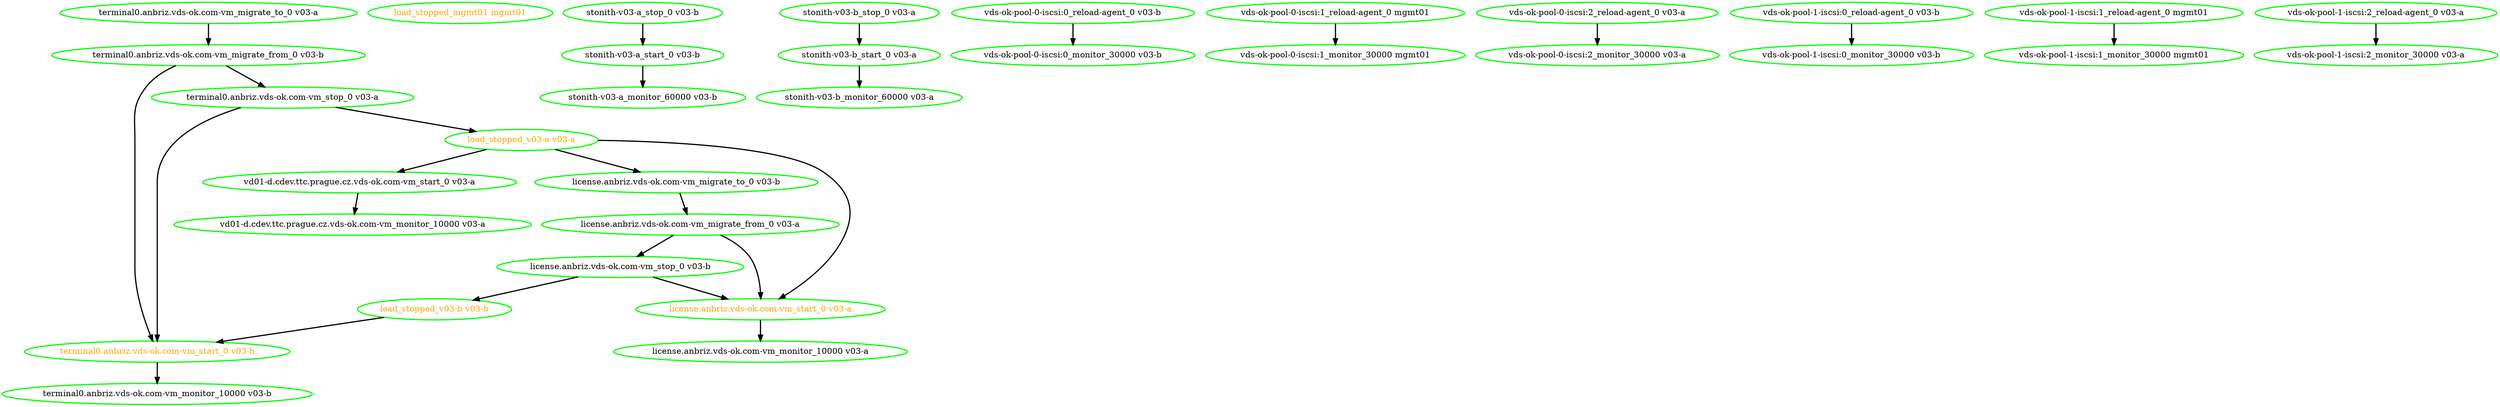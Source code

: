  digraph "g" {
"license.anbriz.vds-ok.com-vm_migrate_from_0 v03-a" -> "license.anbriz.vds-ok.com-vm_start_0 v03-a" [ style = bold]
"license.anbriz.vds-ok.com-vm_migrate_from_0 v03-a" -> "license.anbriz.vds-ok.com-vm_stop_0 v03-b" [ style = bold]
"license.anbriz.vds-ok.com-vm_migrate_from_0 v03-a" [ style=bold color="green" fontcolor="black"]
"license.anbriz.vds-ok.com-vm_migrate_to_0 v03-b" -> "license.anbriz.vds-ok.com-vm_migrate_from_0 v03-a" [ style = bold]
"license.anbriz.vds-ok.com-vm_migrate_to_0 v03-b" [ style=bold color="green" fontcolor="black"]
"license.anbriz.vds-ok.com-vm_monitor_10000 v03-a" [ style=bold color="green" fontcolor="black"]
"license.anbriz.vds-ok.com-vm_start_0 v03-a" -> "license.anbriz.vds-ok.com-vm_monitor_10000 v03-a" [ style = bold]
"license.anbriz.vds-ok.com-vm_start_0 v03-a" [ style=bold color="green" fontcolor="orange"]
"license.anbriz.vds-ok.com-vm_stop_0 v03-b" -> "license.anbriz.vds-ok.com-vm_start_0 v03-a" [ style = bold]
"license.anbriz.vds-ok.com-vm_stop_0 v03-b" -> "load_stopped_v03-b v03-b" [ style = bold]
"license.anbriz.vds-ok.com-vm_stop_0 v03-b" [ style=bold color="green" fontcolor="black"]
"load_stopped_mgmt01 mgmt01" [ style=bold color="green" fontcolor="orange"]
"load_stopped_v03-a v03-a" -> "license.anbriz.vds-ok.com-vm_migrate_to_0 v03-b" [ style = bold]
"load_stopped_v03-a v03-a" -> "license.anbriz.vds-ok.com-vm_start_0 v03-a" [ style = bold]
"load_stopped_v03-a v03-a" -> "vd01-d.cdev.ttc.prague.cz.vds-ok.com-vm_start_0 v03-a" [ style = bold]
"load_stopped_v03-a v03-a" [ style=bold color="green" fontcolor="orange"]
"load_stopped_v03-b v03-b" -> "terminal0.anbriz.vds-ok.com-vm_start_0 v03-b" [ style = bold]
"load_stopped_v03-b v03-b" [ style=bold color="green" fontcolor="orange"]
"stonith-v03-a_monitor_60000 v03-b" [ style=bold color="green" fontcolor="black"]
"stonith-v03-a_start_0 v03-b" -> "stonith-v03-a_monitor_60000 v03-b" [ style = bold]
"stonith-v03-a_start_0 v03-b" [ style=bold color="green" fontcolor="black"]
"stonith-v03-a_stop_0 v03-b" -> "stonith-v03-a_start_0 v03-b" [ style = bold]
"stonith-v03-a_stop_0 v03-b" [ style=bold color="green" fontcolor="black"]
"stonith-v03-b_monitor_60000 v03-a" [ style=bold color="green" fontcolor="black"]
"stonith-v03-b_start_0 v03-a" -> "stonith-v03-b_monitor_60000 v03-a" [ style = bold]
"stonith-v03-b_start_0 v03-a" [ style=bold color="green" fontcolor="black"]
"stonith-v03-b_stop_0 v03-a" -> "stonith-v03-b_start_0 v03-a" [ style = bold]
"stonith-v03-b_stop_0 v03-a" [ style=bold color="green" fontcolor="black"]
"terminal0.anbriz.vds-ok.com-vm_migrate_from_0 v03-b" -> "terminal0.anbriz.vds-ok.com-vm_start_0 v03-b" [ style = bold]
"terminal0.anbriz.vds-ok.com-vm_migrate_from_0 v03-b" -> "terminal0.anbriz.vds-ok.com-vm_stop_0 v03-a" [ style = bold]
"terminal0.anbriz.vds-ok.com-vm_migrate_from_0 v03-b" [ style=bold color="green" fontcolor="black"]
"terminal0.anbriz.vds-ok.com-vm_migrate_to_0 v03-a" -> "terminal0.anbriz.vds-ok.com-vm_migrate_from_0 v03-b" [ style = bold]
"terminal0.anbriz.vds-ok.com-vm_migrate_to_0 v03-a" [ style=bold color="green" fontcolor="black"]
"terminal0.anbriz.vds-ok.com-vm_monitor_10000 v03-b" [ style=bold color="green" fontcolor="black"]
"terminal0.anbriz.vds-ok.com-vm_start_0 v03-b" -> "terminal0.anbriz.vds-ok.com-vm_monitor_10000 v03-b" [ style = bold]
"terminal0.anbriz.vds-ok.com-vm_start_0 v03-b" [ style=bold color="green" fontcolor="orange"]
"terminal0.anbriz.vds-ok.com-vm_stop_0 v03-a" -> "load_stopped_v03-a v03-a" [ style = bold]
"terminal0.anbriz.vds-ok.com-vm_stop_0 v03-a" -> "terminal0.anbriz.vds-ok.com-vm_start_0 v03-b" [ style = bold]
"terminal0.anbriz.vds-ok.com-vm_stop_0 v03-a" [ style=bold color="green" fontcolor="black"]
"vd01-d.cdev.ttc.prague.cz.vds-ok.com-vm_monitor_10000 v03-a" [ style=bold color="green" fontcolor="black"]
"vd01-d.cdev.ttc.prague.cz.vds-ok.com-vm_start_0 v03-a" -> "vd01-d.cdev.ttc.prague.cz.vds-ok.com-vm_monitor_10000 v03-a" [ style = bold]
"vd01-d.cdev.ttc.prague.cz.vds-ok.com-vm_start_0 v03-a" [ style=bold color="green" fontcolor="black"]
"vds-ok-pool-0-iscsi:0_monitor_30000 v03-b" [ style=bold color="green" fontcolor="black"]
"vds-ok-pool-0-iscsi:0_reload-agent_0 v03-b" -> "vds-ok-pool-0-iscsi:0_monitor_30000 v03-b" [ style = bold]
"vds-ok-pool-0-iscsi:0_reload-agent_0 v03-b" [ style=bold color="green" fontcolor="black"]
"vds-ok-pool-0-iscsi:1_monitor_30000 mgmt01" [ style=bold color="green" fontcolor="black"]
"vds-ok-pool-0-iscsi:1_reload-agent_0 mgmt01" -> "vds-ok-pool-0-iscsi:1_monitor_30000 mgmt01" [ style = bold]
"vds-ok-pool-0-iscsi:1_reload-agent_0 mgmt01" [ style=bold color="green" fontcolor="black"]
"vds-ok-pool-0-iscsi:2_monitor_30000 v03-a" [ style=bold color="green" fontcolor="black"]
"vds-ok-pool-0-iscsi:2_reload-agent_0 v03-a" -> "vds-ok-pool-0-iscsi:2_monitor_30000 v03-a" [ style = bold]
"vds-ok-pool-0-iscsi:2_reload-agent_0 v03-a" [ style=bold color="green" fontcolor="black"]
"vds-ok-pool-1-iscsi:0_monitor_30000 v03-b" [ style=bold color="green" fontcolor="black"]
"vds-ok-pool-1-iscsi:0_reload-agent_0 v03-b" -> "vds-ok-pool-1-iscsi:0_monitor_30000 v03-b" [ style = bold]
"vds-ok-pool-1-iscsi:0_reload-agent_0 v03-b" [ style=bold color="green" fontcolor="black"]
"vds-ok-pool-1-iscsi:1_monitor_30000 mgmt01" [ style=bold color="green" fontcolor="black"]
"vds-ok-pool-1-iscsi:1_reload-agent_0 mgmt01" -> "vds-ok-pool-1-iscsi:1_monitor_30000 mgmt01" [ style = bold]
"vds-ok-pool-1-iscsi:1_reload-agent_0 mgmt01" [ style=bold color="green" fontcolor="black"]
"vds-ok-pool-1-iscsi:2_monitor_30000 v03-a" [ style=bold color="green" fontcolor="black"]
"vds-ok-pool-1-iscsi:2_reload-agent_0 v03-a" -> "vds-ok-pool-1-iscsi:2_monitor_30000 v03-a" [ style = bold]
"vds-ok-pool-1-iscsi:2_reload-agent_0 v03-a" [ style=bold color="green" fontcolor="black"]
}
